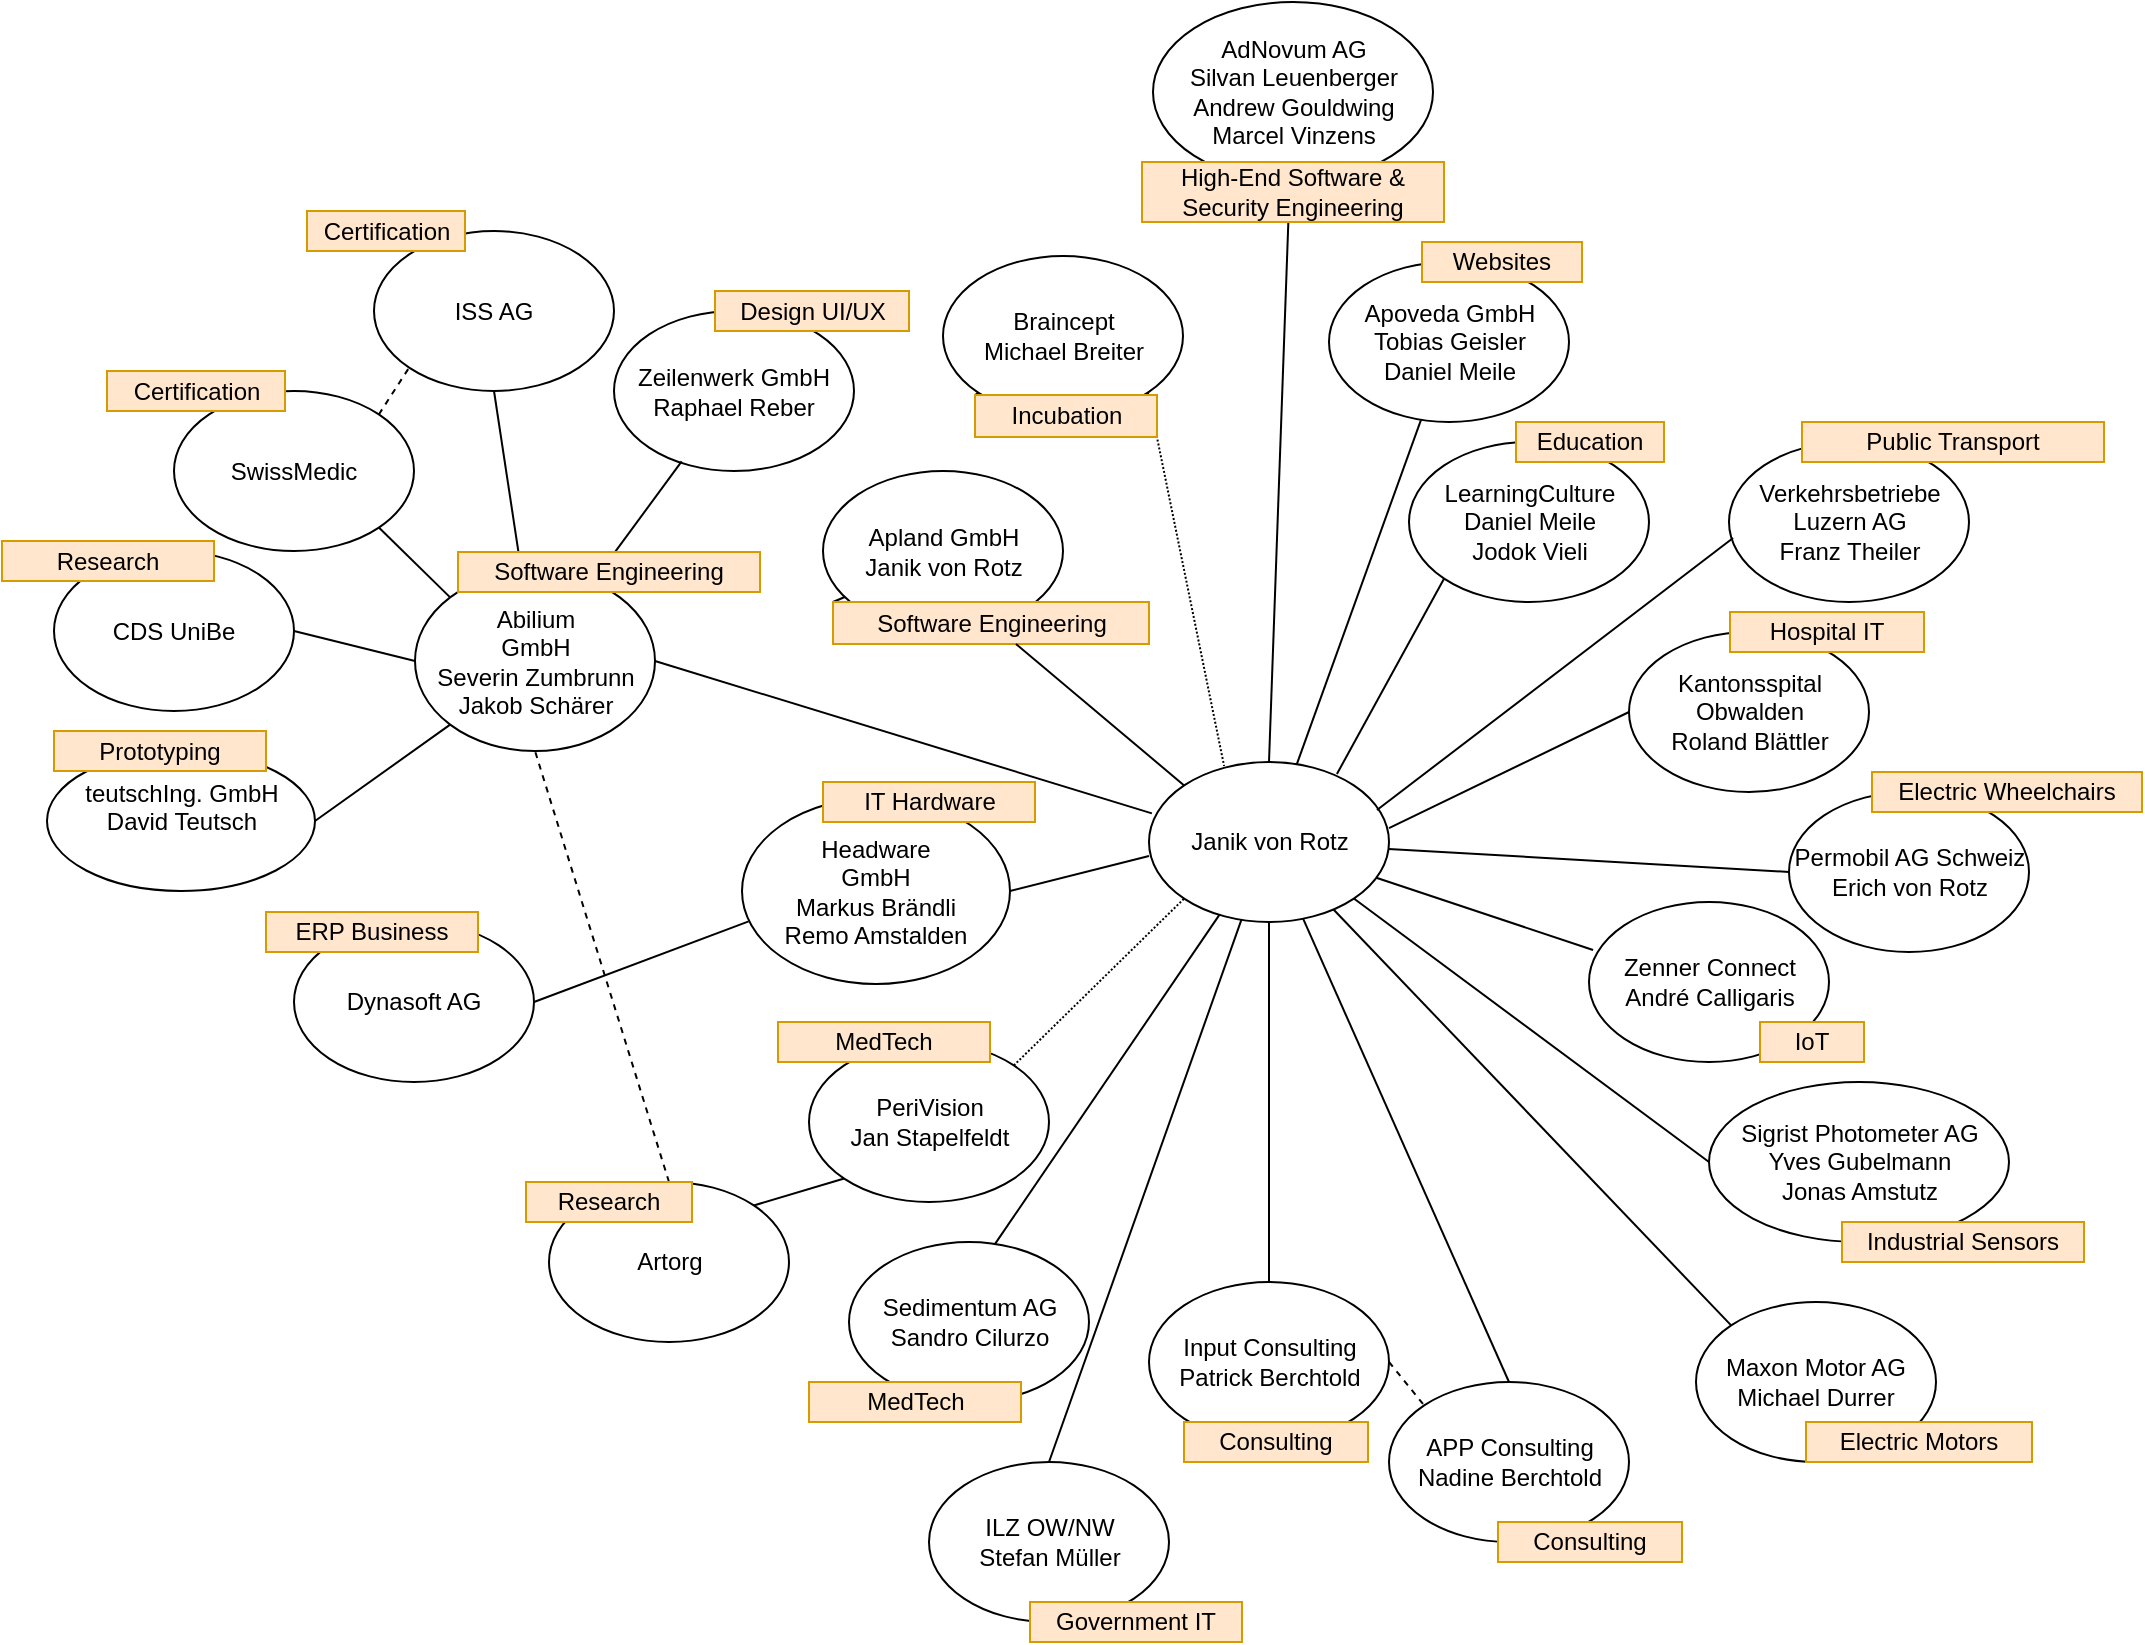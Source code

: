 <mxfile version="12.3.0" type="github" pages="1">
  <diagram name="Page-1" id="42789a77-a242-8287-6e28-9cd8cfd52e62">
    <mxGraphModel dx="1931" dy="1096" grid="1" gridSize="10" guides="1" tooltips="1" connect="1" arrows="1" fold="1" page="1" pageScale="1" pageWidth="1100" pageHeight="850" background="#ffffff" math="0" shadow="0">
      <root>
        <mxCell id="0"/>
        <mxCell id="1" parent="0"/>
        <mxCell id="yAKUKWo69UnJeg9u8PSo-51" value="" style="endArrow=none;html=1;exitX=1;exitY=1;exitDx=0;exitDy=0;entryX=0.313;entryY=0.025;entryDx=0;entryDy=0;dashed=1;dashPattern=1 1;entryPerimeter=0;" edge="1" parent="1" source="yAKUKWo69UnJeg9u8PSo-49" target="U_3eeoUp6OMtoiEWqaUz-1">
          <mxGeometry width="50" height="50" relative="1" as="geometry">
            <mxPoint x="529.926" y="555.716" as="sourcePoint"/>
            <mxPoint x="615.074" y="472.284" as="targetPoint"/>
          </mxGeometry>
        </mxCell>
        <mxCell id="yAKUKWo69UnJeg9u8PSo-45" value="" style="endArrow=none;html=1;exitX=0;exitY=0;exitDx=0;exitDy=0;" edge="1" parent="1" source="yAKUKWo69UnJeg9u8PSo-41" target="yAKUKWo69UnJeg9u8PSo-40">
          <mxGeometry width="50" height="50" relative="1" as="geometry">
            <mxPoint x="657.5" y="404" as="sourcePoint"/>
            <mxPoint x="644.088" y="118.48" as="targetPoint"/>
          </mxGeometry>
        </mxCell>
        <mxCell id="n5c8j3IFLlKjBMmSP-40-18" value="" style="endArrow=none;dashed=1;html=1;exitX=0.5;exitY=0;exitDx=0;exitDy=0;entryX=0.5;entryY=1;entryDx=0;entryDy=0;" parent="1" source="n5c8j3IFLlKjBMmSP-40-3" target="U_3eeoUp6OMtoiEWqaUz-2" edge="1">
          <mxGeometry width="50" height="50" relative="1" as="geometry">
            <mxPoint x="247.5" y="654" as="sourcePoint"/>
            <mxPoint x="297.5" y="604" as="targetPoint"/>
          </mxGeometry>
        </mxCell>
        <mxCell id="U_3eeoUp6OMtoiEWqaUz-1" value="&lt;div&gt;Janik von Rotz&lt;/div&gt;" style="ellipse;whiteSpace=wrap;html=1;" parent="1" vertex="1">
          <mxGeometry x="587.5" y="394" width="120" height="80" as="geometry"/>
        </mxCell>
        <mxCell id="U_3eeoUp6OMtoiEWqaUz-2" value="&lt;div&gt;Abilium&lt;/div&gt;&lt;div&gt;GmbH&lt;/div&gt;&lt;div&gt;Severin Zumbrunn&lt;br&gt;Jakob Schärer&lt;br&gt;&lt;/div&gt;" style="ellipse;whiteSpace=wrap;html=1;" parent="1" vertex="1">
          <mxGeometry x="220.5" y="298.5" width="120" height="90" as="geometry"/>
        </mxCell>
        <mxCell id="U_3eeoUp6OMtoiEWqaUz-3" value="" style="endArrow=none;html=1;entryX=0.012;entryY=0.321;entryDx=0;entryDy=0;exitX=1;exitY=0.5;exitDx=0;exitDy=0;entryPerimeter=0;" parent="1" source="U_3eeoUp6OMtoiEWqaUz-2" target="U_3eeoUp6OMtoiEWqaUz-1" edge="1">
          <mxGeometry width="50" height="50" relative="1" as="geometry">
            <mxPoint x="377.5" y="564" as="sourcePoint"/>
            <mxPoint x="427.5" y="514" as="targetPoint"/>
          </mxGeometry>
        </mxCell>
        <mxCell id="U_3eeoUp6OMtoiEWqaUz-5" value="Headware&lt;br&gt;GmbH&lt;br&gt;Markus Brändli&lt;br&gt;Remo Amstalden" style="ellipse;whiteSpace=wrap;html=1;" parent="1" vertex="1">
          <mxGeometry x="384" y="412" width="134" height="93" as="geometry"/>
        </mxCell>
        <mxCell id="U_3eeoUp6OMtoiEWqaUz-9" value="" style="endArrow=none;html=1;exitX=1;exitY=0.5;exitDx=0;exitDy=0;entryX=0.025;entryY=0.663;entryDx=0;entryDy=0;entryPerimeter=0;" parent="1" source="U_3eeoUp6OMtoiEWqaUz-8" target="U_3eeoUp6OMtoiEWqaUz-5" edge="1">
          <mxGeometry width="50" height="50" relative="1" as="geometry">
            <mxPoint x="287.5" y="554" as="sourcePoint"/>
            <mxPoint x="337.5" y="504" as="targetPoint"/>
          </mxGeometry>
        </mxCell>
        <mxCell id="U_3eeoUp6OMtoiEWqaUz-10" value="" style="endArrow=none;html=1;exitX=1;exitY=0.5;exitDx=0;exitDy=0;entryX=0;entryY=0.588;entryDx=0;entryDy=0;entryPerimeter=0;" parent="1" source="U_3eeoUp6OMtoiEWqaUz-5" target="U_3eeoUp6OMtoiEWqaUz-1" edge="1">
          <mxGeometry width="50" height="50" relative="1" as="geometry">
            <mxPoint x="507.5" y="504" as="sourcePoint"/>
            <mxPoint x="557.5" y="454" as="targetPoint"/>
          </mxGeometry>
        </mxCell>
        <mxCell id="U_3eeoUp6OMtoiEWqaUz-13" value="CDS UniBe" style="ellipse;whiteSpace=wrap;html=1;" parent="1" vertex="1">
          <mxGeometry x="40" y="288.5" width="120" height="80" as="geometry"/>
        </mxCell>
        <mxCell id="U_3eeoUp6OMtoiEWqaUz-14" value="" style="endArrow=none;html=1;entryX=1;entryY=0.5;entryDx=0;entryDy=0;exitX=0;exitY=0.5;exitDx=0;exitDy=0;" parent="1" source="U_3eeoUp6OMtoiEWqaUz-2" target="U_3eeoUp6OMtoiEWqaUz-13" edge="1">
          <mxGeometry width="50" height="50" relative="1" as="geometry">
            <mxPoint x="410" y="308.5" as="sourcePoint"/>
            <mxPoint x="460" y="258.5" as="targetPoint"/>
          </mxGeometry>
        </mxCell>
        <mxCell id="U_3eeoUp6OMtoiEWqaUz-16" value="" style="endArrow=none;html=1;exitX=0;exitY=0.5;exitDx=0;exitDy=0;" parent="1" source="U_3eeoUp6OMtoiEWqaUz-17" target="U_3eeoUp6OMtoiEWqaUz-1" edge="1">
          <mxGeometry width="50" height="50" relative="1" as="geometry">
            <mxPoint x="737.5" y="524" as="sourcePoint"/>
            <mxPoint x="787.5" y="474" as="targetPoint"/>
          </mxGeometry>
        </mxCell>
        <mxCell id="U_3eeoUp6OMtoiEWqaUz-17" value="&lt;div&gt;Permobil AG Schweiz&lt;/div&gt;&lt;div&gt;Erich von Rotz&lt;br&gt;&lt;/div&gt;" style="ellipse;whiteSpace=wrap;html=1;" parent="1" vertex="1">
          <mxGeometry x="907.5" y="409" width="120" height="80" as="geometry"/>
        </mxCell>
        <mxCell id="U_3eeoUp6OMtoiEWqaUz-19" value="&lt;div&gt;Verkehrsbetriebe Luzern AG&lt;/div&gt;&lt;div&gt;Franz Theiler&lt;br&gt;&lt;/div&gt;" style="ellipse;whiteSpace=wrap;html=1;" parent="1" vertex="1">
          <mxGeometry x="877.5" y="234" width="120" height="80" as="geometry"/>
        </mxCell>
        <mxCell id="U_3eeoUp6OMtoiEWqaUz-21" value="" style="endArrow=none;html=1;exitX=0.95;exitY=0.3;exitDx=0;exitDy=0;entryX=0.017;entryY=0.6;entryDx=0;entryDy=0;entryPerimeter=0;exitPerimeter=0;" parent="1" source="U_3eeoUp6OMtoiEWqaUz-1" target="U_3eeoUp6OMtoiEWqaUz-19" edge="1">
          <mxGeometry width="50" height="50" relative="1" as="geometry">
            <mxPoint x="697.5" y="404" as="sourcePoint"/>
            <mxPoint x="747.5" y="354" as="targetPoint"/>
          </mxGeometry>
        </mxCell>
        <mxCell id="U_3eeoUp6OMtoiEWqaUz-24" value="" style="endArrow=none;html=1;exitX=0.5;exitY=0;exitDx=0;exitDy=0;" parent="1" source="U_3eeoUp6OMtoiEWqaUz-1" target="U_3eeoUp6OMtoiEWqaUz-23" edge="1">
          <mxGeometry width="50" height="50" relative="1" as="geometry">
            <mxPoint x="617.5" y="384" as="sourcePoint"/>
            <mxPoint x="667.5" y="334" as="targetPoint"/>
          </mxGeometry>
        </mxCell>
        <mxCell id="U_3eeoUp6OMtoiEWqaUz-29" value="&lt;div&gt;Kantonsspital Obwalden&lt;/div&gt;&lt;div&gt;Roland Blättler&lt;br&gt;&lt;/div&gt;" style="ellipse;whiteSpace=wrap;html=1;" parent="1" vertex="1">
          <mxGeometry x="827.5" y="329" width="120" height="80" as="geometry"/>
        </mxCell>
        <mxCell id="U_3eeoUp6OMtoiEWqaUz-30" value="" style="endArrow=none;html=1;exitX=1;exitY=0.413;exitDx=0;exitDy=0;entryX=0;entryY=0.5;entryDx=0;entryDy=0;exitPerimeter=0;" parent="1" source="U_3eeoUp6OMtoiEWqaUz-1" target="U_3eeoUp6OMtoiEWqaUz-29" edge="1">
          <mxGeometry width="50" height="50" relative="1" as="geometry">
            <mxPoint x="777.5" y="484" as="sourcePoint"/>
            <mxPoint x="827.5" y="434" as="targetPoint"/>
          </mxGeometry>
        </mxCell>
        <mxCell id="U_3eeoUp6OMtoiEWqaUz-33" value="&lt;div&gt;ILZ OW/NW&lt;/div&gt;&lt;div&gt;Stefan Müller&lt;br&gt;&lt;/div&gt;" style="ellipse;whiteSpace=wrap;html=1;" parent="1" vertex="1">
          <mxGeometry x="477.5" y="744" width="120" height="80" as="geometry"/>
        </mxCell>
        <mxCell id="U_3eeoUp6OMtoiEWqaUz-35" value="" style="endArrow=none;html=1;exitX=0.5;exitY=0;exitDx=0;exitDy=0;" parent="1" source="U_3eeoUp6OMtoiEWqaUz-33" target="U_3eeoUp6OMtoiEWqaUz-1" edge="1">
          <mxGeometry width="50" height="50" relative="1" as="geometry">
            <mxPoint x="657.5" y="564" as="sourcePoint"/>
            <mxPoint x="707.5" y="514" as="targetPoint"/>
          </mxGeometry>
        </mxCell>
        <mxCell id="U_3eeoUp6OMtoiEWqaUz-41" value="&lt;div&gt;Apoveda GmbH&lt;/div&gt;&lt;div&gt;Tobias Geisler&lt;/div&gt;&lt;div&gt;Daniel Meile&lt;br&gt;&lt;/div&gt;" style="ellipse;whiteSpace=wrap;html=1;" parent="1" vertex="1">
          <mxGeometry x="677.5" y="144" width="120" height="80" as="geometry"/>
        </mxCell>
        <mxCell id="U_3eeoUp6OMtoiEWqaUz-44" value="" style="endArrow=none;html=1;" parent="1" source="U_3eeoUp6OMtoiEWqaUz-1" target="U_3eeoUp6OMtoiEWqaUz-41" edge="1">
          <mxGeometry width="50" height="50" relative="1" as="geometry">
            <mxPoint x="757.5" y="304" as="sourcePoint"/>
            <mxPoint x="807.5" y="254" as="targetPoint"/>
          </mxGeometry>
        </mxCell>
        <mxCell id="U737juosBFT6chBKeV1L-1" value="&lt;div&gt;Sedimentum AG&lt;/div&gt;&lt;div&gt;Sandro Cilurzo&lt;br&gt;&lt;/div&gt;" style="ellipse;whiteSpace=wrap;html=1;" parent="1" vertex="1">
          <mxGeometry x="437.5" y="634" width="120" height="80" as="geometry"/>
        </mxCell>
        <mxCell id="U737juosBFT6chBKeV1L-3" value="" style="endArrow=none;html=1;exitX=0.608;exitY=0.013;exitDx=0;exitDy=0;exitPerimeter=0;" parent="1" source="U737juosBFT6chBKeV1L-1" target="U_3eeoUp6OMtoiEWqaUz-1" edge="1">
          <mxGeometry width="50" height="50" relative="1" as="geometry">
            <mxPoint x="667.5" y="734" as="sourcePoint"/>
            <mxPoint x="717.5" y="684" as="targetPoint"/>
          </mxGeometry>
        </mxCell>
        <mxCell id="n5c8j3IFLlKjBMmSP-40-1" value="&lt;div&gt;PeriVision&lt;/div&gt;&lt;div&gt;Jan Stapelfeldt&lt;br&gt;&lt;/div&gt;" style="ellipse;whiteSpace=wrap;html=1;" parent="1" vertex="1">
          <mxGeometry x="417.5" y="534" width="120" height="80" as="geometry"/>
        </mxCell>
        <mxCell id="n5c8j3IFLlKjBMmSP-40-2" value="" style="endArrow=none;html=1;exitX=1;exitY=0;exitDx=0;exitDy=0;entryX=0;entryY=1;entryDx=0;entryDy=0;dashed=1;dashPattern=1 1;" parent="1" source="n5c8j3IFLlKjBMmSP-40-1" target="U_3eeoUp6OMtoiEWqaUz-1" edge="1">
          <mxGeometry width="50" height="50" relative="1" as="geometry">
            <mxPoint x="620.46" y="645.04" as="sourcePoint"/>
            <mxPoint x="650.192" y="483.702" as="targetPoint"/>
          </mxGeometry>
        </mxCell>
        <mxCell id="n5c8j3IFLlKjBMmSP-40-3" value="Artorg" style="ellipse;whiteSpace=wrap;html=1;" parent="1" vertex="1">
          <mxGeometry x="287.5" y="604" width="120" height="80" as="geometry"/>
        </mxCell>
        <mxCell id="n5c8j3IFLlKjBMmSP-40-4" value="" style="endArrow=none;html=1;exitX=1;exitY=0;exitDx=0;exitDy=0;entryX=0;entryY=1;entryDx=0;entryDy=0;" parent="1" source="n5c8j3IFLlKjBMmSP-40-3" target="n5c8j3IFLlKjBMmSP-40-1" edge="1">
          <mxGeometry width="50" height="50" relative="1" as="geometry">
            <mxPoint x="327.5" y="514" as="sourcePoint"/>
            <mxPoint x="400.5" y="497.04" as="targetPoint"/>
          </mxGeometry>
        </mxCell>
        <mxCell id="n5c8j3IFLlKjBMmSP-40-5" value="SwissMedic" style="ellipse;whiteSpace=wrap;html=1;" parent="1" vertex="1">
          <mxGeometry x="100" y="208.5" width="120" height="80" as="geometry"/>
        </mxCell>
        <mxCell id="n5c8j3IFLlKjBMmSP-40-6" value="" style="endArrow=none;html=1;entryX=1;entryY=1;entryDx=0;entryDy=0;exitX=0;exitY=0;exitDx=0;exitDy=0;" parent="1" source="U_3eeoUp6OMtoiEWqaUz-2" target="n5c8j3IFLlKjBMmSP-40-5" edge="1">
          <mxGeometry width="50" height="50" relative="1" as="geometry">
            <mxPoint x="250" y="388.5" as="sourcePoint"/>
            <mxPoint x="180" y="378.5" as="targetPoint"/>
          </mxGeometry>
        </mxCell>
        <mxCell id="n5c8j3IFLlKjBMmSP-40-7" value="&lt;div&gt;Zeilenwerk GmbH&lt;/div&gt;&lt;div&gt;Raphael Reber&lt;br&gt;&lt;/div&gt;" style="ellipse;whiteSpace=wrap;html=1;" parent="1" vertex="1">
          <mxGeometry x="320" y="168.5" width="120" height="80" as="geometry"/>
        </mxCell>
        <mxCell id="n5c8j3IFLlKjBMmSP-40-8" value="" style="endArrow=none;html=1;entryX=0.282;entryY=0.94;entryDx=0;entryDy=0;entryPerimeter=0;" parent="1" source="U_3eeoUp6OMtoiEWqaUz-2" target="n5c8j3IFLlKjBMmSP-40-7" edge="1">
          <mxGeometry width="50" height="50" relative="1" as="geometry">
            <mxPoint x="267.574" y="360.216" as="sourcePoint"/>
            <mxPoint x="212.426" y="286.784" as="targetPoint"/>
          </mxGeometry>
        </mxCell>
        <mxCell id="n5c8j3IFLlKjBMmSP-40-9" value="&lt;div&gt;teutschIng. GmbH&lt;/div&gt;&lt;div&gt;David Teutsch&lt;br&gt;&lt;br/&gt;    &lt;/div&gt;" style="ellipse;whiteSpace=wrap;html=1;" parent="1" vertex="1">
          <mxGeometry x="36.5" y="388.5" width="134" height="70" as="geometry"/>
        </mxCell>
        <mxCell id="n5c8j3IFLlKjBMmSP-40-10" value="" style="endArrow=none;html=1;entryX=1;entryY=0.5;entryDx=0;entryDy=0;exitX=0;exitY=1;exitDx=0;exitDy=0;" parent="1" source="U_3eeoUp6OMtoiEWqaUz-2" target="n5c8j3IFLlKjBMmSP-40-9" edge="1">
          <mxGeometry width="50" height="50" relative="1" as="geometry">
            <mxPoint x="387.5" y="364" as="sourcePoint"/>
            <mxPoint x="317.5" y="354" as="targetPoint"/>
          </mxGeometry>
        </mxCell>
        <mxCell id="n5c8j3IFLlKjBMmSP-40-11" value="Zenner Connect&lt;br&gt;André Calligaris" style="ellipse;whiteSpace=wrap;html=1;" parent="1" vertex="1">
          <mxGeometry x="807.5" y="464" width="120" height="80" as="geometry"/>
        </mxCell>
        <mxCell id="n5c8j3IFLlKjBMmSP-40-12" value="&lt;div&gt;LearningCulture&lt;br&gt;&lt;/div&gt;&lt;div&gt;Daniel Meile&lt;/div&gt;&lt;div&gt;Jodok Vieli&lt;br&gt;&lt;/div&gt;" style="ellipse;whiteSpace=wrap;html=1;" parent="1" vertex="1">
          <mxGeometry x="717.5" y="234" width="120" height="80" as="geometry"/>
        </mxCell>
        <mxCell id="n5c8j3IFLlKjBMmSP-40-13" value="" style="endArrow=none;html=1;entryX=0;entryY=1;entryDx=0;entryDy=0;exitX=0.783;exitY=0.075;exitDx=0;exitDy=0;exitPerimeter=0;" parent="1" source="U_3eeoUp6OMtoiEWqaUz-1" target="n5c8j3IFLlKjBMmSP-40-12" edge="1">
          <mxGeometry width="50" height="50" relative="1" as="geometry">
            <mxPoint x="677.5" y="394" as="sourcePoint"/>
            <mxPoint x="705.074" y="282.284" as="targetPoint"/>
          </mxGeometry>
        </mxCell>
        <mxCell id="n5c8j3IFLlKjBMmSP-40-14" value="&lt;div&gt;Maxon Motor AG&lt;/div&gt;&lt;div&gt;Michael Durrer&lt;br&gt;&lt;/div&gt;" style="ellipse;whiteSpace=wrap;html=1;" parent="1" vertex="1">
          <mxGeometry x="861" y="664" width="120" height="80" as="geometry"/>
        </mxCell>
        <mxCell id="n5c8j3IFLlKjBMmSP-40-15" value="&lt;div&gt;Sigrist Photometer AG&lt;/div&gt;&lt;div&gt;Yves Gubelmann&lt;/div&gt;&lt;div&gt;Jonas Amstutz&lt;br&gt;&lt;/div&gt;" style="ellipse;whiteSpace=wrap;html=1;" parent="1" vertex="1">
          <mxGeometry x="867.5" y="554" width="150" height="80" as="geometry"/>
        </mxCell>
        <mxCell id="n5c8j3IFLlKjBMmSP-40-16" value="&lt;div&gt;APP Consulting&lt;br&gt;&lt;/div&gt;&lt;div&gt;Nadine Berchtold&lt;br&gt;&lt;/div&gt;" style="ellipse;whiteSpace=wrap;html=1;" parent="1" vertex="1">
          <mxGeometry x="707.5" y="704" width="120" height="80" as="geometry"/>
        </mxCell>
        <mxCell id="n5c8j3IFLlKjBMmSP-40-17" value="&lt;div&gt;Input Consulting&lt;/div&gt;&lt;div&gt;Patrick Berchtold&lt;br&gt;&lt;/div&gt;" style="ellipse;whiteSpace=wrap;html=1;" parent="1" vertex="1">
          <mxGeometry x="587.5" y="654" width="120" height="80" as="geometry"/>
        </mxCell>
        <mxCell id="yAKUKWo69UnJeg9u8PSo-1" value="ISS AG" style="ellipse;whiteSpace=wrap;html=1;" vertex="1" parent="1">
          <mxGeometry x="200" y="128.5" width="120" height="80" as="geometry"/>
        </mxCell>
        <mxCell id="yAKUKWo69UnJeg9u8PSo-4" value="" style="endArrow=none;html=1;entryX=0.5;entryY=1;entryDx=0;entryDy=0;" edge="1" parent="1" source="U_3eeoUp6OMtoiEWqaUz-2" target="yAKUKWo69UnJeg9u8PSo-1">
          <mxGeometry width="50" height="50" relative="1" as="geometry">
            <mxPoint x="267.574" y="360.216" as="sourcePoint"/>
            <mxPoint x="212.426" y="286.784" as="targetPoint"/>
          </mxGeometry>
        </mxCell>
        <mxCell id="yAKUKWo69UnJeg9u8PSo-5" value="" style="endArrow=none;dashed=1;html=1;exitX=1;exitY=0;exitDx=0;exitDy=0;entryX=0;entryY=1;entryDx=0;entryDy=0;" edge="1" parent="1" source="n5c8j3IFLlKjBMmSP-40-5" target="yAKUKWo69UnJeg9u8PSo-1">
          <mxGeometry width="50" height="50" relative="1" as="geometry">
            <mxPoint x="240" y="658.5" as="sourcePoint"/>
            <mxPoint x="310" y="428.5" as="targetPoint"/>
          </mxGeometry>
        </mxCell>
        <mxCell id="yAKUKWo69UnJeg9u8PSo-6" value="" style="endArrow=none;html=1;entryX=0.017;entryY=0.3;entryDx=0;entryDy=0;entryPerimeter=0;" edge="1" parent="1" source="U_3eeoUp6OMtoiEWqaUz-1" target="n5c8j3IFLlKjBMmSP-40-11">
          <mxGeometry width="50" height="50" relative="1" as="geometry">
            <mxPoint x="697.5" y="453" as="sourcePoint"/>
            <mxPoint x="664.46" y="484" as="targetPoint"/>
          </mxGeometry>
        </mxCell>
        <mxCell id="yAKUKWo69UnJeg9u8PSo-7" value="" style="endArrow=none;html=1;entryX=0;entryY=0.5;entryDx=0;entryDy=0;exitX=1;exitY=1;exitDx=0;exitDy=0;" edge="1" parent="1" source="U_3eeoUp6OMtoiEWqaUz-1" target="n5c8j3IFLlKjBMmSP-40-15">
          <mxGeometry width="50" height="50" relative="1" as="geometry">
            <mxPoint x="714.5" y="463.04" as="sourcePoint"/>
            <mxPoint x="819.54" y="498" as="targetPoint"/>
          </mxGeometry>
        </mxCell>
        <mxCell id="yAKUKWo69UnJeg9u8PSo-9" value="" style="endArrow=none;dashed=1;html=1;exitX=1;exitY=0.5;exitDx=0;exitDy=0;entryX=0;entryY=0;entryDx=0;entryDy=0;" edge="1" parent="1" source="n5c8j3IFLlKjBMmSP-40-17" target="n5c8j3IFLlKjBMmSP-40-16">
          <mxGeometry width="50" height="50" relative="1" as="geometry">
            <mxPoint x="377.5" y="634" as="sourcePoint"/>
            <mxPoint x="457.5" y="379" as="targetPoint"/>
          </mxGeometry>
        </mxCell>
        <mxCell id="yAKUKWo69UnJeg9u8PSo-10" value="" style="endArrow=none;html=1;entryX=0.5;entryY=1;entryDx=0;entryDy=0;exitX=0.5;exitY=0;exitDx=0;exitDy=0;" edge="1" parent="1" source="n5c8j3IFLlKjBMmSP-40-17" target="U_3eeoUp6OMtoiEWqaUz-1">
          <mxGeometry width="50" height="50" relative="1" as="geometry">
            <mxPoint x="547.5" y="754" as="sourcePoint"/>
            <mxPoint x="664.46" y="484" as="targetPoint"/>
          </mxGeometry>
        </mxCell>
        <mxCell id="yAKUKWo69UnJeg9u8PSo-11" value="" style="endArrow=none;html=1;exitX=0.5;exitY=0;exitDx=0;exitDy=0;" edge="1" parent="1" source="n5c8j3IFLlKjBMmSP-40-16" target="U_3eeoUp6OMtoiEWqaUz-1">
          <mxGeometry width="50" height="50" relative="1" as="geometry">
            <mxPoint x="657.5" y="664" as="sourcePoint"/>
            <mxPoint x="657.5" y="484" as="targetPoint"/>
          </mxGeometry>
        </mxCell>
        <mxCell id="yAKUKWo69UnJeg9u8PSo-12" value="" style="endArrow=none;html=1;exitX=0;exitY=0;exitDx=0;exitDy=0;" edge="1" parent="1" source="n5c8j3IFLlKjBMmSP-40-14" target="U_3eeoUp6OMtoiEWqaUz-1">
          <mxGeometry width="50" height="50" relative="1" as="geometry">
            <mxPoint x="777.5" y="714" as="sourcePoint"/>
            <mxPoint x="674.545" y="482.352" as="targetPoint"/>
          </mxGeometry>
        </mxCell>
        <mxCell id="yAKUKWo69UnJeg9u8PSo-13" value="Certification" style="text;html=1;strokeColor=#d79b00;fillColor=#ffe6cc;align=center;verticalAlign=middle;whiteSpace=wrap;rounded=0;" vertex="1" parent="1">
          <mxGeometry x="166.5" y="118.5" width="79" height="20" as="geometry"/>
        </mxCell>
        <mxCell id="yAKUKWo69UnJeg9u8PSo-14" value="Certification" style="text;html=1;strokeColor=#d79b00;fillColor=#ffe6cc;align=center;verticalAlign=middle;whiteSpace=wrap;rounded=0;" vertex="1" parent="1">
          <mxGeometry x="66.5" y="198.5" width="89" height="20" as="geometry"/>
        </mxCell>
        <mxCell id="yAKUKWo69UnJeg9u8PSo-15" value="Design UI/UX" style="text;html=1;strokeColor=#d79b00;fillColor=#ffe6cc;align=center;verticalAlign=middle;whiteSpace=wrap;rounded=0;" vertex="1" parent="1">
          <mxGeometry x="370.5" y="158.5" width="97" height="20" as="geometry"/>
        </mxCell>
        <mxCell id="yAKUKWo69UnJeg9u8PSo-16" value="Education" style="text;html=1;strokeColor=#d79b00;fillColor=#ffe6cc;align=center;verticalAlign=middle;whiteSpace=wrap;rounded=0;" vertex="1" parent="1">
          <mxGeometry x="771" y="224" width="74" height="20" as="geometry"/>
        </mxCell>
        <mxCell id="yAKUKWo69UnJeg9u8PSo-17" value="Websites" style="text;html=1;strokeColor=#d79b00;fillColor=#ffe6cc;align=center;verticalAlign=middle;whiteSpace=wrap;rounded=0;" vertex="1" parent="1">
          <mxGeometry x="724" y="134" width="80" height="20" as="geometry"/>
        </mxCell>
        <mxCell id="yAKUKWo69UnJeg9u8PSo-18" value="Public Transport" style="text;html=1;strokeColor=#d79b00;fillColor=#ffe6cc;align=center;verticalAlign=middle;whiteSpace=wrap;rounded=0;" vertex="1" parent="1">
          <mxGeometry x="914" y="224" width="151" height="20" as="geometry"/>
        </mxCell>
        <mxCell id="yAKUKWo69UnJeg9u8PSo-19" value="Hospital IT" style="text;html=1;strokeColor=#d79b00;fillColor=#ffe6cc;align=center;verticalAlign=middle;whiteSpace=wrap;rounded=0;" vertex="1" parent="1">
          <mxGeometry x="878" y="319" width="97" height="20" as="geometry"/>
        </mxCell>
        <mxCell id="yAKUKWo69UnJeg9u8PSo-20" value="Electric Wheelchairs" style="text;html=1;strokeColor=#d79b00;fillColor=#ffe6cc;align=center;verticalAlign=middle;whiteSpace=wrap;rounded=0;" vertex="1" parent="1">
          <mxGeometry x="949" y="399" width="135" height="20" as="geometry"/>
        </mxCell>
        <mxCell id="yAKUKWo69UnJeg9u8PSo-21" value="IoT" style="text;html=1;strokeColor=#d79b00;fillColor=#ffe6cc;align=center;verticalAlign=middle;whiteSpace=wrap;rounded=0;" vertex="1" parent="1">
          <mxGeometry x="893" y="524" width="52" height="20" as="geometry"/>
        </mxCell>
        <mxCell id="yAKUKWo69UnJeg9u8PSo-22" value="Industrial Sensors" style="text;html=1;strokeColor=#d79b00;fillColor=#ffe6cc;align=center;verticalAlign=middle;whiteSpace=wrap;rounded=0;" vertex="1" parent="1">
          <mxGeometry x="934" y="624" width="121" height="20" as="geometry"/>
        </mxCell>
        <mxCell id="yAKUKWo69UnJeg9u8PSo-23" value="Electric Motors" style="text;html=1;strokeColor=#d79b00;fillColor=#ffe6cc;align=center;verticalAlign=middle;whiteSpace=wrap;rounded=0;" vertex="1" parent="1">
          <mxGeometry x="916" y="724" width="113" height="20" as="geometry"/>
        </mxCell>
        <mxCell id="yAKUKWo69UnJeg9u8PSo-24" value="Consulting" style="text;html=1;strokeColor=#d79b00;fillColor=#ffe6cc;align=center;verticalAlign=middle;whiteSpace=wrap;rounded=0;" vertex="1" parent="1">
          <mxGeometry x="762" y="774" width="92" height="20" as="geometry"/>
        </mxCell>
        <mxCell id="yAKUKWo69UnJeg9u8PSo-27" value="Consulting" style="text;html=1;strokeColor=#d79b00;fillColor=#ffe6cc;align=center;verticalAlign=middle;whiteSpace=wrap;rounded=0;" vertex="1" parent="1">
          <mxGeometry x="605" y="724" width="92" height="20" as="geometry"/>
        </mxCell>
        <mxCell id="yAKUKWo69UnJeg9u8PSo-28" value="Government IT" style="text;html=1;strokeColor=#d79b00;fillColor=#ffe6cc;align=center;verticalAlign=middle;whiteSpace=wrap;rounded=0;" vertex="1" parent="1">
          <mxGeometry x="528" y="814" width="106" height="20" as="geometry"/>
        </mxCell>
        <mxCell id="yAKUKWo69UnJeg9u8PSo-29" value="MedTech" style="text;html=1;strokeColor=#d79b00;fillColor=#ffe6cc;align=center;verticalAlign=middle;whiteSpace=wrap;rounded=0;" vertex="1" parent="1">
          <mxGeometry x="417.5" y="704" width="106" height="20" as="geometry"/>
        </mxCell>
        <mxCell id="yAKUKWo69UnJeg9u8PSo-30" value="MedTech" style="text;html=1;strokeColor=#d79b00;fillColor=#ffe6cc;align=center;verticalAlign=middle;whiteSpace=wrap;rounded=0;" vertex="1" parent="1">
          <mxGeometry x="402" y="524" width="106" height="20" as="geometry"/>
        </mxCell>
        <mxCell id="yAKUKWo69UnJeg9u8PSo-31" value="IT Hardware" style="text;html=1;strokeColor=#d79b00;fillColor=#ffe6cc;align=center;verticalAlign=middle;whiteSpace=wrap;rounded=0;" vertex="1" parent="1">
          <mxGeometry x="424.5" y="404" width="106" height="20" as="geometry"/>
        </mxCell>
        <mxCell id="yAKUKWo69UnJeg9u8PSo-33" value="Prototyping" style="text;html=1;strokeColor=#d79b00;fillColor=#ffe6cc;align=center;verticalAlign=middle;whiteSpace=wrap;rounded=0;" vertex="1" parent="1">
          <mxGeometry x="40" y="378.5" width="106" height="20" as="geometry"/>
        </mxCell>
        <mxCell id="yAKUKWo69UnJeg9u8PSo-34" value="Research" style="text;html=1;strokeColor=#d79b00;fillColor=#ffe6cc;align=center;verticalAlign=middle;whiteSpace=wrap;rounded=0;" vertex="1" parent="1">
          <mxGeometry x="14" y="283.5" width="106" height="20" as="geometry"/>
        </mxCell>
        <mxCell id="yAKUKWo69UnJeg9u8PSo-35" value="Software Engineering" style="text;html=1;strokeColor=#d79b00;fillColor=#ffe6cc;align=center;verticalAlign=middle;whiteSpace=wrap;rounded=0;" vertex="1" parent="1">
          <mxGeometry x="242" y="289" width="151" height="20" as="geometry"/>
        </mxCell>
        <mxCell id="yAKUKWo69UnJeg9u8PSo-39" value="Research" style="text;html=1;strokeColor=#d79b00;fillColor=#ffe6cc;align=center;verticalAlign=middle;whiteSpace=wrap;rounded=0;" vertex="1" parent="1">
          <mxGeometry x="276" y="604" width="83" height="20" as="geometry"/>
        </mxCell>
        <mxCell id="yAKUKWo69UnJeg9u8PSo-40" value="Apland GmbH&lt;br&gt;Janik von Rotz" style="ellipse;whiteSpace=wrap;html=1;" vertex="1" parent="1">
          <mxGeometry x="424.5" y="248.5" width="120" height="80" as="geometry"/>
        </mxCell>
        <mxCell id="yAKUKWo69UnJeg9u8PSo-43" value="" style="group" vertex="1" connectable="0" parent="1">
          <mxGeometry x="146" y="469" width="134" height="85" as="geometry"/>
        </mxCell>
        <mxCell id="U_3eeoUp6OMtoiEWqaUz-8" value="Dynasoft AG" style="ellipse;whiteSpace=wrap;html=1;" parent="yAKUKWo69UnJeg9u8PSo-43" vertex="1">
          <mxGeometry x="14" y="5" width="120" height="80" as="geometry"/>
        </mxCell>
        <mxCell id="yAKUKWo69UnJeg9u8PSo-32" value="ERP Business" style="text;html=1;strokeColor=#d79b00;fillColor=#ffe6cc;align=center;verticalAlign=middle;whiteSpace=wrap;rounded=0;" vertex="1" parent="yAKUKWo69UnJeg9u8PSo-43">
          <mxGeometry width="106" height="20" as="geometry"/>
        </mxCell>
        <mxCell id="yAKUKWo69UnJeg9u8PSo-44" value="" style="group" vertex="1" connectable="0" parent="1">
          <mxGeometry x="584" y="14" width="151" height="110" as="geometry"/>
        </mxCell>
        <mxCell id="U_3eeoUp6OMtoiEWqaUz-23" value="&lt;div&gt;AdNovum AG&lt;/div&gt;&lt;div&gt;Silvan Leuenberger&lt;/div&gt;&lt;div&gt;Andrew Gouldwing&lt;/div&gt;&lt;div&gt;Marcel Vinzens&lt;br&gt;&lt;/div&gt;" style="ellipse;whiteSpace=wrap;html=1;" parent="yAKUKWo69UnJeg9u8PSo-44" vertex="1">
          <mxGeometry x="5.5" width="140" height="90" as="geometry"/>
        </mxCell>
        <mxCell id="yAKUKWo69UnJeg9u8PSo-36" value="High-End Software &amp;amp; Security Engineering" style="text;html=1;strokeColor=#d79b00;fillColor=#ffe6cc;align=center;verticalAlign=middle;whiteSpace=wrap;rounded=0;" vertex="1" parent="yAKUKWo69UnJeg9u8PSo-44">
          <mxGeometry y="80" width="151" height="30" as="geometry"/>
        </mxCell>
        <mxCell id="yAKUKWo69UnJeg9u8PSo-41" value="Software Engineering" style="text;html=1;strokeColor=#d79b00;fillColor=#ffe6cc;align=center;verticalAlign=middle;whiteSpace=wrap;rounded=0;" vertex="1" parent="1">
          <mxGeometry x="429.5" y="314" width="158" height="21" as="geometry"/>
        </mxCell>
        <mxCell id="yAKUKWo69UnJeg9u8PSo-47" value="" style="endArrow=none;html=1;exitX=0;exitY=0;exitDx=0;exitDy=0;" edge="1" parent="1" source="U_3eeoUp6OMtoiEWqaUz-1" target="yAKUKWo69UnJeg9u8PSo-41">
          <mxGeometry width="50" height="50" relative="1" as="geometry">
            <mxPoint x="605.074" y="405.716" as="sourcePoint"/>
            <mxPoint x="518.471" y="321.471" as="targetPoint"/>
          </mxGeometry>
        </mxCell>
        <mxCell id="yAKUKWo69UnJeg9u8PSo-48" value="" style="endArrow=none;html=1;exitX=0;exitY=0;exitDx=0;exitDy=0;" edge="1" parent="1" source="yAKUKWo69UnJeg9u8PSo-50" target="yAKUKWo69UnJeg9u8PSo-49">
          <mxGeometry width="50" height="50" relative="1" as="geometry">
            <mxPoint x="717.5" y="296.5" as="sourcePoint"/>
            <mxPoint x="704.088" y="10.98" as="targetPoint"/>
          </mxGeometry>
        </mxCell>
        <mxCell id="yAKUKWo69UnJeg9u8PSo-49" value="Braincept&lt;br&gt;Michael Breiter" style="ellipse;whiteSpace=wrap;html=1;" vertex="1" parent="1">
          <mxGeometry x="484.5" y="141" width="120" height="80" as="geometry"/>
        </mxCell>
        <mxCell id="yAKUKWo69UnJeg9u8PSo-50" value="Incubation" style="text;html=1;strokeColor=#d79b00;fillColor=#ffe6cc;align=center;verticalAlign=middle;whiteSpace=wrap;rounded=0;" vertex="1" parent="1">
          <mxGeometry x="500.5" y="210.5" width="91" height="21" as="geometry"/>
        </mxCell>
      </root>
    </mxGraphModel>
  </diagram>
</mxfile>
